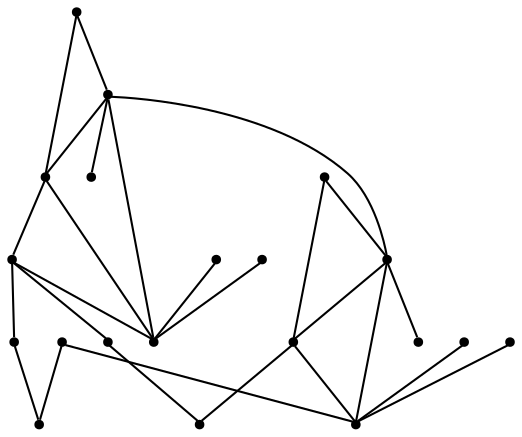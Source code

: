 graph {
  node [shape=point,comment="{\"directed\":false,\"doi\":\"10.1007/978-3-030-04414-5_31\",\"figure\":\"2 (4)\"}"]

  v0 [pos="1618.8891642939955,837.8039497177544"]
  v1 [pos="1501.7527810816434,833.5574400514713"]
  v2 [pos="1609.4939119907126,787.3589859640826"]
  v3 [pos="1602.4417974969708,792.0190855272979"]
  v4 [pos="1538.6243661127287,788.9009861947941"]
  v5 [pos="1577.4357158256882,808.5121769228001"]
  v6 [pos="1556.4344327010192,824.8770915362381"]
  v7 [pos="1585.5589136271333,784.2002064399253"]
  v8 [pos="1563.373073663379,824.0894950472652"]
  v9 [pos="1475.5277730315095,764.1431391915997"]
  v10 [pos="1541.553884516071,816.4434789548284"]
  v11 [pos="1594.4925458121384,822.8059149789296"]
  v12 [pos="1524.0532073740892,779.0828004783917"]
  v13 [pos="1534.1735584043815,760.475912910957"]
  v14 [pos="1484.9230253347926,816.5830856148912"]
  v15 [pos="1480.703615878448,831.6114039664944"]
  v16 [pos="1504.039643141522,773.9788909931044"]
  v17 [pos="1494.6016276273374,811.658493269835"]
  v18 [pos="1455.3745686336774,841.7336657696292"]
  v19 [pos="1453.834775099123,780.8371834212918"]

  v0 -- v1 [id="-1",pos="1618.8891642939955,837.8039497177544 1501.7527810816434,833.5574400514713 1501.7527810816434,833.5574400514713 1501.7527810816434,833.5574400514713"]
  v19 -- v16 [id="-2",pos="1453.834775099123,780.8371834212918 1504.039643141522,773.9788909931044 1504.039643141522,773.9788909931044 1504.039643141522,773.9788909931044"]
  v19 -- v12 [id="-3",pos="1453.834775099123,780.8371834212918 1524.0532073740892,779.0828004783917 1524.0532073740892,779.0828004783917 1524.0532073740892,779.0828004783917"]
  v18 -- v14 [id="-4",pos="1455.3745686336774,841.7336657696292 1484.9230253347926,816.5830856148912 1484.9230253347926,816.5830856148912 1484.9230253347926,816.5830856148912"]
  v17 -- v14 [id="-5",pos="1494.6016276273374,811.658493269835 1484.9230253347926,816.5830856148912 1484.9230253347926,816.5830856148912 1484.9230253347926,816.5830856148912"]
  v17 -- v1 [id="-6",pos="1494.6016276273374,811.658493269835 1501.7527810816434,833.5574400514713 1501.7527810816434,833.5574400514713 1501.7527810816434,833.5574400514713"]
  v16 -- v9 [id="-7",pos="1504.039643141522,773.9788909931044 1475.5277730315095,764.1431391915997 1475.5277730315095,764.1431391915997 1475.5277730315095,764.1431391915997"]
  v16 -- v14 [id="-8",pos="1504.039643141522,773.9788909931044 1484.9230253347926,816.5830856148912 1484.9230253347926,816.5830856148912 1484.9230253347926,816.5830856148912"]
  v12 -- v16 [id="-9",pos="1524.0532073740892,779.0828004783917 1504.039643141522,773.9788909931044 1504.039643141522,773.9788909931044 1504.039643141522,773.9788909931044"]
  v12 -- v14 [id="-10",pos="1524.0532073740892,779.0828004783917 1484.9230253347926,816.5830856148912 1484.9230253347926,816.5830856148912 1484.9230253347926,816.5830856148912"]
  v12 -- v15 [id="-11",pos="1524.0532073740892,779.0828004783917 1480.703615878448,831.6114039664944 1480.703615878448,831.6114039664944 1480.703615878448,831.6114039664944"]
  v13 -- v14 [id="-12",pos="1534.1735584043815,760.475912910957 1484.9230253347926,816.5830856148912 1484.9230253347926,816.5830856148912 1484.9230253347926,816.5830856148912"]
  v4 -- v12 [id="-13",pos="1538.6243661127287,788.9009861947941 1524.0532073740892,779.0828004783917 1524.0532073740892,779.0828004783917 1524.0532073740892,779.0828004783917"]
  v4 -- v11 [id="-14",pos="1538.6243661127287,788.9009861947941 1594.4925458121384,822.8059149789296 1594.4925458121384,822.8059149789296 1594.4925458121384,822.8059149789296"]
  v4 -- v7 [id="-15",pos="1538.6243661127287,788.9009861947941 1585.5589136271333,784.2002064399253 1585.5589136271333,784.2002064399253 1585.5589136271333,784.2002064399253"]
  v4 -- v3 [id="-16",pos="1538.6243661127287,788.9009861947941 1602.4417974969708,792.0190855272979 1602.4417974969708,792.0190855272979 1602.4417974969708,792.0190855272979"]
  v10 -- v7 [id="-17",pos="1541.553884516071,816.4434789548284 1585.5589136271333,784.2002064399253 1585.5589136271333,784.2002064399253 1585.5589136271333,784.2002064399253"]
  v6 -- v9 [id="-18",pos="1556.4344327010192,824.8770915362381 1475.5277730315095,764.1431391915997 1475.5277730315095,764.1431391915997 1475.5277730315095,764.1431391915997"]
  v8 -- v7 [id="-19",pos="1563.373073663379,824.0894950472652 1585.5589136271333,784.2002064399253 1585.5589136271333,784.2002064399253 1585.5589136271333,784.2002064399253"]
  v5 -- v7 [id="-20",pos="1577.4357158256882,808.5121769228001 1585.5589136271333,784.2002064399253 1585.5589136271333,784.2002064399253 1585.5589136271333,784.2002064399253"]
  v5 -- v0 [id="-21",pos="1577.4357158256882,808.5121769228001 1618.8891642939955,837.8039497177544 1618.8891642939955,837.8039497177544 1618.8891642939955,837.8039497177544"]
  v3 -- v7 [id="-22",pos="1602.4417974969708,792.0190855272979 1585.5589136271333,784.2002064399253 1585.5589136271333,784.2002064399253 1585.5589136271333,784.2002064399253"]
  v3 -- v5 [id="-23",pos="1602.4417974969708,792.0190855272979 1577.4357158256882,808.5121769228001 1577.4357158256882,808.5121769228001 1577.4357158256882,808.5121769228001"]
  v5 -- v6 [id="-24",pos="1577.4357158256882,808.5121769228001 1556.4344327010192,824.8770915362381 1556.4344327010192,824.8770915362381 1556.4344327010192,824.8770915362381"]
  v2 -- v4 [id="-25",pos="1609.4939119907126,787.3589859640826 1538.6243661127287,788.9009861947941 1538.6243661127287,788.9009861947941 1538.6243661127287,788.9009861947941"]
  v2 -- v3 [id="-26",pos="1609.4939119907126,787.3589859640826 1602.4417974969708,792.0190855272979 1602.4417974969708,792.0190855272979 1602.4417974969708,792.0190855272979"]
}